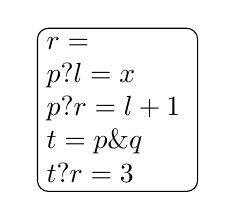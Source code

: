 \tikzstyle{fblock} = [draw, rounded corners]

\begin{tikzpicture}[node distance = 1.5 cm]
     \node [fblock, text width=1.8cm] (bb1)
    {$r=$\\$p?l=x$\\$p?r=l+1$\\$t=p\&q$\\$t?r=3$};
\end{tikzpicture}

